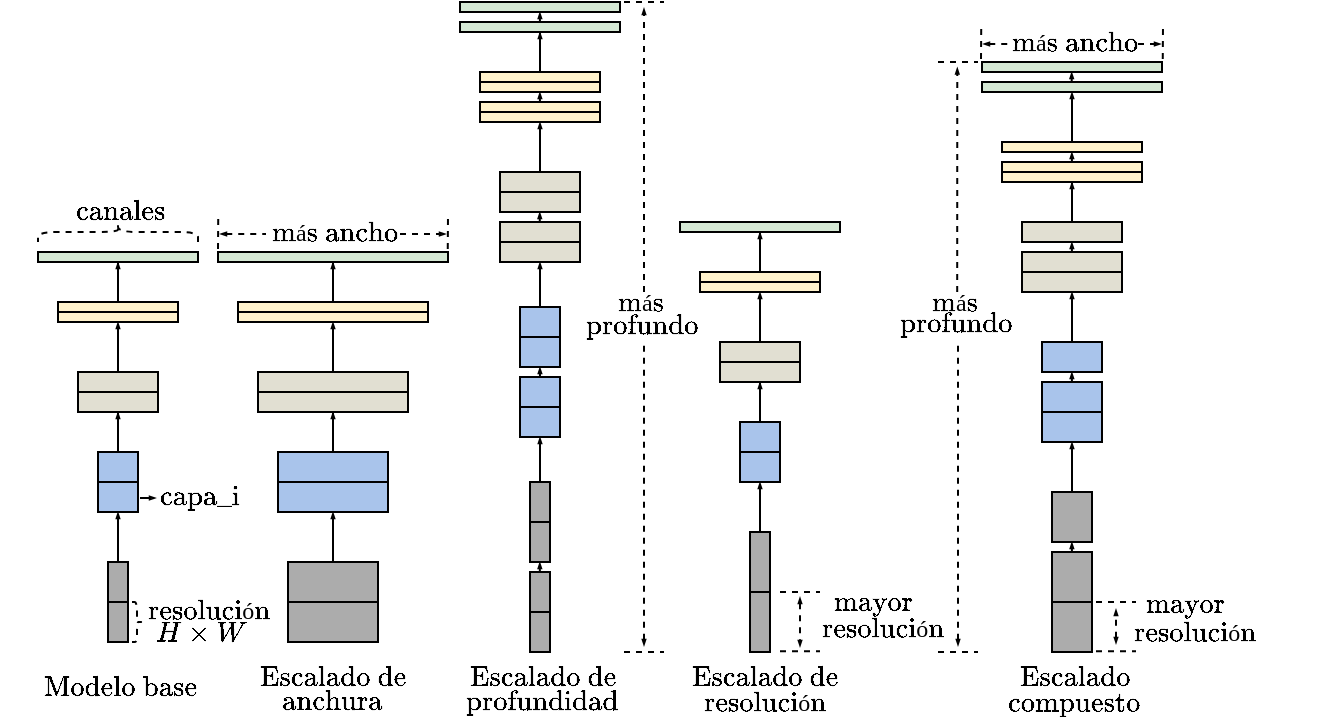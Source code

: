 <mxfile version="26.1.1">
  <diagram name="Page-1" id="o6Hm1AHfrkM1vRj4lwk_">
    <mxGraphModel dx="1202" dy="331" grid="1" gridSize="5" guides="1" tooltips="1" connect="1" arrows="1" fold="1" page="1" pageScale="1" pageWidth="595" pageHeight="842" math="1" shadow="0">
      <root>
        <mxCell id="0" />
        <mxCell id="1" parent="0" />
        <mxCell id="CmU8Y67noPRYYXNj49tf-119" value="&lt;font style=&quot;font-size: 12px;&quot;&gt;$$\text{más ancho}$$&lt;/font&gt;" style="text;html=1;align=center;verticalAlign=middle;resizable=0;points=[];autosize=1;strokeColor=none;fillColor=none;" vertex="1" parent="1">
          <mxGeometry x="83.5" y="110" width="135" height="30" as="geometry" />
        </mxCell>
        <mxCell id="CmU8Y67noPRYYXNj49tf-108" value="&lt;font style=&quot;font-size: 12px;&quot;&gt;$$\text{canales}$$&lt;/font&gt;" style="text;html=1;align=center;verticalAlign=middle;resizable=0;points=[];autosize=1;strokeColor=none;fillColor=none;" vertex="1" parent="1">
          <mxGeometry x="-16" y="100" width="120" height="30" as="geometry" />
        </mxCell>
        <mxCell id="CmU8Y67noPRYYXNj49tf-109" value="&lt;font style=&quot;font-size: 12px;&quot;&gt;$$\text{capa_i}$$&lt;/font&gt;" style="text;html=1;align=center;verticalAlign=middle;resizable=0;points=[];autosize=1;strokeColor=none;fillColor=none;" vertex="1" parent="1">
          <mxGeometry x="25" y="242" width="115" height="30" as="geometry" />
        </mxCell>
        <mxCell id="CmU8Y67noPRYYXNj49tf-1" value="" style="rounded=0;whiteSpace=wrap;html=1;fillColor=#D5E8D4;" vertex="1" parent="1">
          <mxGeometry x="3" y="135" width="80" height="5" as="geometry" />
        </mxCell>
        <mxCell id="CmU8Y67noPRYYXNj49tf-74" style="edgeStyle=orthogonalEdgeStyle;rounded=0;orthogonalLoop=1;jettySize=auto;html=1;entryX=0.5;entryY=1;entryDx=0;entryDy=0;endSize=1;endArrow=blockThin;endFill=1;" edge="1" parent="1" source="CmU8Y67noPRYYXNj49tf-2" target="CmU8Y67noPRYYXNj49tf-1">
          <mxGeometry relative="1" as="geometry" />
        </mxCell>
        <mxCell id="CmU8Y67noPRYYXNj49tf-2" value="" style="rounded=0;whiteSpace=wrap;html=1;fillColor=#FFF2CC;" vertex="1" parent="1">
          <mxGeometry x="13" y="160" width="60" height="5" as="geometry" />
        </mxCell>
        <mxCell id="CmU8Y67noPRYYXNj49tf-3" value="" style="rounded=0;whiteSpace=wrap;html=1;fillColor=#FFF2CC;" vertex="1" parent="1">
          <mxGeometry x="13" y="165" width="60" height="5" as="geometry" />
        </mxCell>
        <mxCell id="CmU8Y67noPRYYXNj49tf-73" style="edgeStyle=orthogonalEdgeStyle;rounded=0;orthogonalLoop=1;jettySize=auto;html=1;entryX=0.5;entryY=1;entryDx=0;entryDy=0;endSize=1;endArrow=blockThin;endFill=1;" edge="1" parent="1" source="CmU8Y67noPRYYXNj49tf-4" target="CmU8Y67noPRYYXNj49tf-3">
          <mxGeometry relative="1" as="geometry" />
        </mxCell>
        <mxCell id="CmU8Y67noPRYYXNj49tf-4" value="" style="rounded=0;whiteSpace=wrap;html=1;fillColor=#E1DFD2;" vertex="1" parent="1">
          <mxGeometry x="23" y="195" width="40" height="10" as="geometry" />
        </mxCell>
        <mxCell id="CmU8Y67noPRYYXNj49tf-5" value="" style="rounded=0;whiteSpace=wrap;html=1;fillColor=#E1DFD2;" vertex="1" parent="1">
          <mxGeometry x="23" y="205" width="40" height="10" as="geometry" />
        </mxCell>
        <mxCell id="CmU8Y67noPRYYXNj49tf-72" style="edgeStyle=orthogonalEdgeStyle;rounded=0;orthogonalLoop=1;jettySize=auto;html=1;entryX=0.5;entryY=1;entryDx=0;entryDy=0;endSize=1;endArrow=blockThin;endFill=1;" edge="1" parent="1" source="CmU8Y67noPRYYXNj49tf-6" target="CmU8Y67noPRYYXNj49tf-5">
          <mxGeometry relative="1" as="geometry" />
        </mxCell>
        <mxCell id="CmU8Y67noPRYYXNj49tf-6" value="" style="rounded=0;whiteSpace=wrap;html=1;fillColor=#A9C4EB;" vertex="1" parent="1">
          <mxGeometry x="33" y="235" width="20" height="15" as="geometry" />
        </mxCell>
        <mxCell id="CmU8Y67noPRYYXNj49tf-7" value="" style="rounded=0;whiteSpace=wrap;html=1;fillColor=#A9C4EB;" vertex="1" parent="1">
          <mxGeometry x="33" y="250" width="20" height="15" as="geometry" />
        </mxCell>
        <mxCell id="CmU8Y67noPRYYXNj49tf-71" style="edgeStyle=orthogonalEdgeStyle;rounded=0;orthogonalLoop=1;jettySize=auto;html=1;entryX=0.5;entryY=1;entryDx=0;entryDy=0;endSize=1;endArrow=blockThin;endFill=1;" edge="1" parent="1" source="CmU8Y67noPRYYXNj49tf-8" target="CmU8Y67noPRYYXNj49tf-7">
          <mxGeometry relative="1" as="geometry" />
        </mxCell>
        <mxCell id="CmU8Y67noPRYYXNj49tf-8" value="" style="rounded=0;whiteSpace=wrap;html=1;fillColor=#ACACAC;" vertex="1" parent="1">
          <mxGeometry x="38" y="290" width="10" height="20" as="geometry" />
        </mxCell>
        <mxCell id="CmU8Y67noPRYYXNj49tf-9" value="" style="rounded=0;whiteSpace=wrap;html=1;fillColor=#ACACAC;" vertex="1" parent="1">
          <mxGeometry x="38" y="310" width="10" height="20" as="geometry" />
        </mxCell>
        <mxCell id="CmU8Y67noPRYYXNj49tf-19" value="" style="rounded=0;whiteSpace=wrap;html=1;fillColor=#D5E8D4;" vertex="1" parent="1">
          <mxGeometry x="93" y="135" width="115" height="5" as="geometry" />
        </mxCell>
        <mxCell id="CmU8Y67noPRYYXNj49tf-78" style="edgeStyle=orthogonalEdgeStyle;rounded=0;orthogonalLoop=1;jettySize=auto;html=1;entryX=0.5;entryY=1;entryDx=0;entryDy=0;endSize=1;endArrow=blockThin;endFill=1;" edge="1" parent="1" source="CmU8Y67noPRYYXNj49tf-20" target="CmU8Y67noPRYYXNj49tf-19">
          <mxGeometry relative="1" as="geometry" />
        </mxCell>
        <mxCell id="CmU8Y67noPRYYXNj49tf-20" value="" style="rounded=0;whiteSpace=wrap;html=1;fillColor=#FFF2CC;" vertex="1" parent="1">
          <mxGeometry x="103" y="160" width="95" height="5" as="geometry" />
        </mxCell>
        <mxCell id="CmU8Y67noPRYYXNj49tf-21" value="" style="rounded=0;whiteSpace=wrap;html=1;fillColor=#FFF2CC;" vertex="1" parent="1">
          <mxGeometry x="103" y="165" width="95" height="5" as="geometry" />
        </mxCell>
        <mxCell id="CmU8Y67noPRYYXNj49tf-77" style="edgeStyle=orthogonalEdgeStyle;rounded=0;orthogonalLoop=1;jettySize=auto;html=1;entryX=0.5;entryY=1;entryDx=0;entryDy=0;endSize=1;endArrow=blockThin;endFill=1;" edge="1" parent="1" source="CmU8Y67noPRYYXNj49tf-22" target="CmU8Y67noPRYYXNj49tf-21">
          <mxGeometry relative="1" as="geometry" />
        </mxCell>
        <mxCell id="CmU8Y67noPRYYXNj49tf-22" value="" style="rounded=0;whiteSpace=wrap;html=1;fillColor=#E1DFD2;" vertex="1" parent="1">
          <mxGeometry x="113" y="195" width="75" height="10" as="geometry" />
        </mxCell>
        <mxCell id="CmU8Y67noPRYYXNj49tf-23" value="" style="rounded=0;whiteSpace=wrap;html=1;fillColor=#E1DFD2;" vertex="1" parent="1">
          <mxGeometry x="113" y="205" width="75" height="10" as="geometry" />
        </mxCell>
        <mxCell id="CmU8Y67noPRYYXNj49tf-76" style="edgeStyle=orthogonalEdgeStyle;rounded=0;orthogonalLoop=1;jettySize=auto;html=1;entryX=0.5;entryY=1;entryDx=0;entryDy=0;endSize=1;endArrow=blockThin;endFill=1;" edge="1" parent="1" source="CmU8Y67noPRYYXNj49tf-24" target="CmU8Y67noPRYYXNj49tf-23">
          <mxGeometry relative="1" as="geometry" />
        </mxCell>
        <mxCell id="CmU8Y67noPRYYXNj49tf-24" value="" style="rounded=0;whiteSpace=wrap;html=1;fillColor=#A9C4EB;" vertex="1" parent="1">
          <mxGeometry x="123" y="235" width="55" height="15" as="geometry" />
        </mxCell>
        <mxCell id="CmU8Y67noPRYYXNj49tf-25" value="" style="rounded=0;whiteSpace=wrap;html=1;fillColor=#A9C4EB;" vertex="1" parent="1">
          <mxGeometry x="123" y="250" width="55" height="15" as="geometry" />
        </mxCell>
        <mxCell id="CmU8Y67noPRYYXNj49tf-75" style="edgeStyle=orthogonalEdgeStyle;rounded=0;orthogonalLoop=1;jettySize=auto;html=1;entryX=0.5;entryY=1;entryDx=0;entryDy=0;endSize=1;endArrow=blockThin;endFill=1;" edge="1" parent="1" source="CmU8Y67noPRYYXNj49tf-26" target="CmU8Y67noPRYYXNj49tf-25">
          <mxGeometry relative="1" as="geometry" />
        </mxCell>
        <mxCell id="CmU8Y67noPRYYXNj49tf-26" value="" style="rounded=0;whiteSpace=wrap;html=1;fillColor=#ACACAC;" vertex="1" parent="1">
          <mxGeometry x="128" y="290" width="45" height="20" as="geometry" />
        </mxCell>
        <mxCell id="CmU8Y67noPRYYXNj49tf-27" value="" style="rounded=0;whiteSpace=wrap;html=1;fillColor=#ACACAC;" vertex="1" parent="1">
          <mxGeometry x="128" y="310" width="45" height="20" as="geometry" />
        </mxCell>
        <mxCell id="CmU8Y67noPRYYXNj49tf-29" value="" style="rounded=0;whiteSpace=wrap;html=1;fillColor=#D5E8D4;" vertex="1" parent="1">
          <mxGeometry x="214" y="10" width="80" height="5" as="geometry" />
        </mxCell>
        <mxCell id="CmU8Y67noPRYYXNj49tf-83" style="edgeStyle=orthogonalEdgeStyle;rounded=0;orthogonalLoop=1;jettySize=auto;html=1;entryX=0.5;entryY=1;entryDx=0;entryDy=0;endSize=1;endArrow=blockThin;endFill=1;" edge="1" parent="1" source="CmU8Y67noPRYYXNj49tf-30" target="CmU8Y67noPRYYXNj49tf-38">
          <mxGeometry relative="1" as="geometry" />
        </mxCell>
        <mxCell id="CmU8Y67noPRYYXNj49tf-30" value="" style="rounded=0;whiteSpace=wrap;html=1;fillColor=#FFF2CC;" vertex="1" parent="1">
          <mxGeometry x="224" y="45" width="60" height="5" as="geometry" />
        </mxCell>
        <mxCell id="CmU8Y67noPRYYXNj49tf-31" value="" style="rounded=0;whiteSpace=wrap;html=1;fillColor=#FFF2CC;" vertex="1" parent="1">
          <mxGeometry x="224" y="50" width="60" height="5" as="geometry" />
        </mxCell>
        <mxCell id="CmU8Y67noPRYYXNj49tf-82" style="edgeStyle=orthogonalEdgeStyle;rounded=0;orthogonalLoop=1;jettySize=auto;html=1;entryX=0.5;entryY=1;entryDx=0;entryDy=0;endSize=1;endArrow=blockThin;endFill=1;" edge="1" parent="1" source="CmU8Y67noPRYYXNj49tf-32" target="CmU8Y67noPRYYXNj49tf-40">
          <mxGeometry relative="1" as="geometry" />
        </mxCell>
        <mxCell id="CmU8Y67noPRYYXNj49tf-32" value="" style="rounded=0;whiteSpace=wrap;html=1;fillColor=#E1DFD2;" vertex="1" parent="1">
          <mxGeometry x="234" y="95" width="40" height="10" as="geometry" />
        </mxCell>
        <mxCell id="CmU8Y67noPRYYXNj49tf-33" value="" style="rounded=0;whiteSpace=wrap;html=1;fillColor=#E1DFD2;" vertex="1" parent="1">
          <mxGeometry x="234" y="105" width="40" height="10" as="geometry" />
        </mxCell>
        <mxCell id="CmU8Y67noPRYYXNj49tf-81" style="edgeStyle=orthogonalEdgeStyle;rounded=0;orthogonalLoop=1;jettySize=auto;html=1;entryX=0.5;entryY=1;entryDx=0;entryDy=0;endSize=1;endArrow=blockThin;endFill=1;" edge="1" parent="1" source="CmU8Y67noPRYYXNj49tf-34" target="CmU8Y67noPRYYXNj49tf-42">
          <mxGeometry relative="1" as="geometry" />
        </mxCell>
        <mxCell id="CmU8Y67noPRYYXNj49tf-34" value="" style="rounded=0;whiteSpace=wrap;html=1;fillColor=#A9C4EB;" vertex="1" parent="1">
          <mxGeometry x="244" y="162.5" width="20" height="15" as="geometry" />
        </mxCell>
        <mxCell id="CmU8Y67noPRYYXNj49tf-35" value="" style="rounded=0;whiteSpace=wrap;html=1;fillColor=#A9C4EB;" vertex="1" parent="1">
          <mxGeometry x="244" y="177.5" width="20" height="15" as="geometry" />
        </mxCell>
        <mxCell id="CmU8Y67noPRYYXNj49tf-80" style="edgeStyle=orthogonalEdgeStyle;rounded=0;orthogonalLoop=1;jettySize=auto;html=1;entryX=0.5;entryY=1;entryDx=0;entryDy=0;endSize=1;endArrow=blockThin;endFill=1;" edge="1" parent="1" source="CmU8Y67noPRYYXNj49tf-36" target="CmU8Y67noPRYYXNj49tf-44">
          <mxGeometry relative="1" as="geometry" />
        </mxCell>
        <mxCell id="CmU8Y67noPRYYXNj49tf-36" value="" style="rounded=0;whiteSpace=wrap;html=1;fillColor=#ACACAC;" vertex="1" parent="1">
          <mxGeometry x="249" y="250" width="10" height="20" as="geometry" />
        </mxCell>
        <mxCell id="CmU8Y67noPRYYXNj49tf-37" value="" style="rounded=0;whiteSpace=wrap;html=1;fillColor=#ACACAC;" vertex="1" parent="1">
          <mxGeometry x="249" y="270" width="10" height="20" as="geometry" />
        </mxCell>
        <mxCell id="CmU8Y67noPRYYXNj49tf-38" value="" style="rounded=0;whiteSpace=wrap;html=1;fillColor=#D5E8D4;" vertex="1" parent="1">
          <mxGeometry x="214" y="20" width="80" height="5" as="geometry" />
        </mxCell>
        <mxCell id="CmU8Y67noPRYYXNj49tf-39" value="" style="rounded=0;whiteSpace=wrap;html=1;fillColor=#FFF2CC;" vertex="1" parent="1">
          <mxGeometry x="224" y="60" width="60" height="5" as="geometry" />
        </mxCell>
        <mxCell id="CmU8Y67noPRYYXNj49tf-40" value="" style="rounded=0;whiteSpace=wrap;html=1;fillColor=#FFF2CC;" vertex="1" parent="1">
          <mxGeometry x="224" y="65" width="60" height="5" as="geometry" />
        </mxCell>
        <mxCell id="CmU8Y67noPRYYXNj49tf-41" value="" style="rounded=0;whiteSpace=wrap;html=1;fillColor=#E1DFD2;" vertex="1" parent="1">
          <mxGeometry x="234" y="120" width="40" height="10" as="geometry" />
        </mxCell>
        <mxCell id="CmU8Y67noPRYYXNj49tf-42" value="" style="rounded=0;whiteSpace=wrap;html=1;fillColor=#E1DFD2;" vertex="1" parent="1">
          <mxGeometry x="234" y="130" width="40" height="10" as="geometry" />
        </mxCell>
        <mxCell id="CmU8Y67noPRYYXNj49tf-43" value="" style="rounded=0;whiteSpace=wrap;html=1;fillColor=#A9C4EB;" vertex="1" parent="1">
          <mxGeometry x="244" y="197.5" width="20" height="15" as="geometry" />
        </mxCell>
        <mxCell id="CmU8Y67noPRYYXNj49tf-44" value="" style="rounded=0;whiteSpace=wrap;html=1;fillColor=#A9C4EB;" vertex="1" parent="1">
          <mxGeometry x="244" y="212.5" width="20" height="15" as="geometry" />
        </mxCell>
        <mxCell id="CmU8Y67noPRYYXNj49tf-45" value="" style="rounded=0;whiteSpace=wrap;html=1;fillColor=#ACACAC;" vertex="1" parent="1">
          <mxGeometry x="249" y="295" width="10" height="20" as="geometry" />
        </mxCell>
        <mxCell id="CmU8Y67noPRYYXNj49tf-46" value="" style="rounded=0;whiteSpace=wrap;html=1;fillColor=#ACACAC;" vertex="1" parent="1">
          <mxGeometry x="249" y="315" width="10" height="20" as="geometry" />
        </mxCell>
        <mxCell id="CmU8Y67noPRYYXNj49tf-47" value="" style="rounded=0;whiteSpace=wrap;html=1;fillColor=#D5E8D4;" vertex="1" parent="1">
          <mxGeometry x="324" y="120" width="80" height="5" as="geometry" />
        </mxCell>
        <mxCell id="CmU8Y67noPRYYXNj49tf-87" style="edgeStyle=orthogonalEdgeStyle;rounded=0;orthogonalLoop=1;jettySize=auto;html=1;entryX=0.5;entryY=1;entryDx=0;entryDy=0;endSize=1;endArrow=blockThin;endFill=1;" edge="1" parent="1" source="CmU8Y67noPRYYXNj49tf-48" target="CmU8Y67noPRYYXNj49tf-47">
          <mxGeometry relative="1" as="geometry" />
        </mxCell>
        <mxCell id="CmU8Y67noPRYYXNj49tf-48" value="" style="rounded=0;whiteSpace=wrap;html=1;fillColor=#FFF2CC;" vertex="1" parent="1">
          <mxGeometry x="334" y="145" width="60" height="5" as="geometry" />
        </mxCell>
        <mxCell id="CmU8Y67noPRYYXNj49tf-49" value="" style="rounded=0;whiteSpace=wrap;html=1;fillColor=#FFF2CC;" vertex="1" parent="1">
          <mxGeometry x="334" y="150" width="60" height="5" as="geometry" />
        </mxCell>
        <mxCell id="CmU8Y67noPRYYXNj49tf-86" style="edgeStyle=orthogonalEdgeStyle;rounded=0;orthogonalLoop=1;jettySize=auto;html=1;entryX=0.5;entryY=1;entryDx=0;entryDy=0;endSize=1;endArrow=blockThin;endFill=1;" edge="1" parent="1" source="CmU8Y67noPRYYXNj49tf-50" target="CmU8Y67noPRYYXNj49tf-49">
          <mxGeometry relative="1" as="geometry" />
        </mxCell>
        <mxCell id="CmU8Y67noPRYYXNj49tf-50" value="" style="rounded=0;whiteSpace=wrap;html=1;fillColor=#E1DFD2;" vertex="1" parent="1">
          <mxGeometry x="344" y="180" width="40" height="10" as="geometry" />
        </mxCell>
        <mxCell id="CmU8Y67noPRYYXNj49tf-51" value="" style="rounded=0;whiteSpace=wrap;html=1;fillColor=#E1DFD2;" vertex="1" parent="1">
          <mxGeometry x="344" y="190" width="40" height="10" as="geometry" />
        </mxCell>
        <mxCell id="CmU8Y67noPRYYXNj49tf-85" style="edgeStyle=orthogonalEdgeStyle;rounded=0;orthogonalLoop=1;jettySize=auto;html=1;entryX=0.5;entryY=1;entryDx=0;entryDy=0;endSize=1;endArrow=blockThin;endFill=1;" edge="1" parent="1" source="CmU8Y67noPRYYXNj49tf-52" target="CmU8Y67noPRYYXNj49tf-51">
          <mxGeometry relative="1" as="geometry" />
        </mxCell>
        <mxCell id="CmU8Y67noPRYYXNj49tf-52" value="" style="rounded=0;whiteSpace=wrap;html=1;fillColor=#A9C4EB;" vertex="1" parent="1">
          <mxGeometry x="354" y="220" width="20" height="15" as="geometry" />
        </mxCell>
        <mxCell id="CmU8Y67noPRYYXNj49tf-53" value="" style="rounded=0;whiteSpace=wrap;html=1;fillColor=#A9C4EB;" vertex="1" parent="1">
          <mxGeometry x="354" y="235" width="20" height="15" as="geometry" />
        </mxCell>
        <mxCell id="CmU8Y67noPRYYXNj49tf-84" style="edgeStyle=orthogonalEdgeStyle;rounded=0;orthogonalLoop=1;jettySize=auto;html=1;entryX=0.5;entryY=1;entryDx=0;entryDy=0;endSize=1;endArrow=blockThin;endFill=1;" edge="1" parent="1" source="CmU8Y67noPRYYXNj49tf-54" target="CmU8Y67noPRYYXNj49tf-53">
          <mxGeometry relative="1" as="geometry" />
        </mxCell>
        <mxCell id="CmU8Y67noPRYYXNj49tf-54" value="" style="rounded=0;whiteSpace=wrap;html=1;fillColor=#ACACAC;" vertex="1" parent="1">
          <mxGeometry x="359" y="275" width="10" height="30" as="geometry" />
        </mxCell>
        <mxCell id="CmU8Y67noPRYYXNj49tf-55" value="" style="rounded=0;whiteSpace=wrap;html=1;fillColor=#ACACAC;" vertex="1" parent="1">
          <mxGeometry x="359" y="305" width="10" height="30" as="geometry" />
        </mxCell>
        <mxCell id="CmU8Y67noPRYYXNj49tf-56" value="" style="rounded=0;whiteSpace=wrap;html=1;fillColor=#D5E8D4;" vertex="1" parent="1">
          <mxGeometry x="475" y="50" width="90" height="5" as="geometry" />
        </mxCell>
        <mxCell id="CmU8Y67noPRYYXNj49tf-57" value="" style="rounded=0;whiteSpace=wrap;html=1;fillColor=#FFF2CC;" vertex="1" parent="1">
          <mxGeometry x="485" y="90" width="70" height="5" as="geometry" />
        </mxCell>
        <mxCell id="CmU8Y67noPRYYXNj49tf-58" value="" style="rounded=0;whiteSpace=wrap;html=1;fillColor=#FFF2CC;" vertex="1" parent="1">
          <mxGeometry x="485" y="95" width="70" height="5" as="geometry" />
        </mxCell>
        <mxCell id="CmU8Y67noPRYYXNj49tf-59" value="" style="rounded=0;whiteSpace=wrap;html=1;fillColor=#E1DFD2;" vertex="1" parent="1">
          <mxGeometry x="495" y="135" width="50" height="10" as="geometry" />
        </mxCell>
        <mxCell id="CmU8Y67noPRYYXNj49tf-60" value="" style="rounded=0;whiteSpace=wrap;html=1;fillColor=#E1DFD2;" vertex="1" parent="1">
          <mxGeometry x="495" y="145" width="50" height="10" as="geometry" />
        </mxCell>
        <mxCell id="CmU8Y67noPRYYXNj49tf-90" style="edgeStyle=orthogonalEdgeStyle;rounded=0;orthogonalLoop=1;jettySize=auto;html=1;entryX=0.5;entryY=1;entryDx=0;entryDy=0;endSize=1;endArrow=blockThin;endFill=1;" edge="1" parent="1" source="CmU8Y67noPRYYXNj49tf-61" target="CmU8Y67noPRYYXNj49tf-60">
          <mxGeometry relative="1" as="geometry" />
        </mxCell>
        <mxCell id="CmU8Y67noPRYYXNj49tf-61" value="" style="rounded=0;whiteSpace=wrap;html=1;fillColor=#A9C4EB;" vertex="1" parent="1">
          <mxGeometry x="505" y="180" width="30" height="15" as="geometry" />
        </mxCell>
        <mxCell id="CmU8Y67noPRYYXNj49tf-62" value="" style="rounded=0;whiteSpace=wrap;html=1;fillColor=#A9C4EB;" vertex="1" parent="1">
          <mxGeometry x="505" y="215" width="30" height="15" as="geometry" />
        </mxCell>
        <mxCell id="CmU8Y67noPRYYXNj49tf-63" value="" style="rounded=0;whiteSpace=wrap;html=1;fillColor=#ACACAC;" vertex="1" parent="1">
          <mxGeometry x="510" y="285" width="20" height="25" as="geometry" />
        </mxCell>
        <mxCell id="CmU8Y67noPRYYXNj49tf-64" value="" style="rounded=0;whiteSpace=wrap;html=1;fillColor=#ACACAC;" vertex="1" parent="1">
          <mxGeometry x="510" y="310" width="20" height="25" as="geometry" />
        </mxCell>
        <mxCell id="CmU8Y67noPRYYXNj49tf-91" style="edgeStyle=orthogonalEdgeStyle;rounded=0;orthogonalLoop=1;jettySize=auto;html=1;entryX=0.5;entryY=1;entryDx=0;entryDy=0;endSize=1;endArrow=blockThin;endFill=1;" edge="1" parent="1" source="CmU8Y67noPRYYXNj49tf-65" target="CmU8Y67noPRYYXNj49tf-62">
          <mxGeometry relative="1" as="geometry" />
        </mxCell>
        <mxCell id="CmU8Y67noPRYYXNj49tf-65" value="" style="rounded=0;whiteSpace=wrap;html=1;fillColor=#ACACAC;" vertex="1" parent="1">
          <mxGeometry x="510" y="255" width="20" height="25" as="geometry" />
        </mxCell>
        <mxCell id="CmU8Y67noPRYYXNj49tf-66" value="" style="rounded=0;whiteSpace=wrap;html=1;fillColor=#A9C4EB;" vertex="1" parent="1">
          <mxGeometry x="505" y="200" width="30" height="15" as="geometry" />
        </mxCell>
        <mxCell id="CmU8Y67noPRYYXNj49tf-89" style="edgeStyle=orthogonalEdgeStyle;rounded=0;orthogonalLoop=1;jettySize=auto;html=1;entryX=0.5;entryY=1;entryDx=0;entryDy=0;endSize=1;endArrow=blockThin;endFill=1;" edge="1" parent="1" source="CmU8Y67noPRYYXNj49tf-67" target="CmU8Y67noPRYYXNj49tf-58">
          <mxGeometry relative="1" as="geometry" />
        </mxCell>
        <mxCell id="CmU8Y67noPRYYXNj49tf-67" value="" style="rounded=0;whiteSpace=wrap;html=1;fillColor=#E1DFD2;" vertex="1" parent="1">
          <mxGeometry x="495" y="120" width="50" height="10" as="geometry" />
        </mxCell>
        <mxCell id="CmU8Y67noPRYYXNj49tf-88" style="edgeStyle=orthogonalEdgeStyle;rounded=0;orthogonalLoop=1;jettySize=auto;html=1;entryX=0.5;entryY=1;entryDx=0;entryDy=0;endSize=1;endArrow=blockThin;endFill=1;" edge="1" parent="1" source="CmU8Y67noPRYYXNj49tf-68" target="CmU8Y67noPRYYXNj49tf-56">
          <mxGeometry relative="1" as="geometry" />
        </mxCell>
        <mxCell id="CmU8Y67noPRYYXNj49tf-68" value="" style="rounded=0;whiteSpace=wrap;html=1;fillColor=#FFF2CC;" vertex="1" parent="1">
          <mxGeometry x="485" y="80" width="70" height="5" as="geometry" />
        </mxCell>
        <mxCell id="CmU8Y67noPRYYXNj49tf-70" value="" style="rounded=0;whiteSpace=wrap;html=1;fillColor=#D5E8D4;" vertex="1" parent="1">
          <mxGeometry x="475" y="40" width="90" height="5" as="geometry" />
        </mxCell>
        <mxCell id="CmU8Y67noPRYYXNj49tf-92" value="" style="endArrow=blockThin;html=1;rounded=0;endSize=1;endFill=1;" edge="1" parent="1">
          <mxGeometry width="50" height="50" relative="1" as="geometry">
            <mxPoint x="253.92" y="295" as="sourcePoint" />
            <mxPoint x="253.92" y="290" as="targetPoint" />
          </mxGeometry>
        </mxCell>
        <mxCell id="CmU8Y67noPRYYXNj49tf-94" value="" style="endArrow=blockThin;html=1;rounded=0;endSize=1;endFill=1;" edge="1" parent="1">
          <mxGeometry width="50" height="50" relative="1" as="geometry">
            <mxPoint x="253.98" y="197.5" as="sourcePoint" />
            <mxPoint x="253.98" y="192.5" as="targetPoint" />
          </mxGeometry>
        </mxCell>
        <mxCell id="CmU8Y67noPRYYXNj49tf-95" value="" style="endArrow=blockThin;html=1;rounded=0;endSize=1;endFill=1;" edge="1" parent="1">
          <mxGeometry width="50" height="50" relative="1" as="geometry">
            <mxPoint x="253.89" y="120" as="sourcePoint" />
            <mxPoint x="253.89" y="115" as="targetPoint" />
          </mxGeometry>
        </mxCell>
        <mxCell id="CmU8Y67noPRYYXNj49tf-96" value="" style="endArrow=blockThin;html=1;rounded=0;endSize=1;endFill=1;" edge="1" parent="1">
          <mxGeometry width="50" height="50" relative="1" as="geometry">
            <mxPoint x="253.96" y="60" as="sourcePoint" />
            <mxPoint x="253.96" y="55" as="targetPoint" />
          </mxGeometry>
        </mxCell>
        <mxCell id="CmU8Y67noPRYYXNj49tf-98" value="" style="endArrow=blockThin;html=1;rounded=0;endSize=1;endFill=1;" edge="1" parent="1">
          <mxGeometry width="50" height="50" relative="1" as="geometry">
            <mxPoint x="253.96" y="20" as="sourcePoint" />
            <mxPoint x="253.96" y="15" as="targetPoint" />
          </mxGeometry>
        </mxCell>
        <mxCell id="CmU8Y67noPRYYXNj49tf-101" value="" style="endArrow=blockThin;html=1;rounded=0;endSize=1;endFill=1;" edge="1" parent="1">
          <mxGeometry width="50" height="50" relative="1" as="geometry">
            <mxPoint x="519.85" y="50" as="sourcePoint" />
            <mxPoint x="519.85" y="45" as="targetPoint" />
          </mxGeometry>
        </mxCell>
        <mxCell id="CmU8Y67noPRYYXNj49tf-102" value="" style="endArrow=blockThin;html=1;rounded=0;endSize=1;endFill=1;" edge="1" parent="1">
          <mxGeometry width="50" height="50" relative="1" as="geometry">
            <mxPoint x="519.95" y="90" as="sourcePoint" />
            <mxPoint x="519.95" y="85" as="targetPoint" />
          </mxGeometry>
        </mxCell>
        <mxCell id="CmU8Y67noPRYYXNj49tf-103" value="" style="endArrow=blockThin;html=1;rounded=0;endSize=1;endFill=1;" edge="1" parent="1">
          <mxGeometry width="50" height="50" relative="1" as="geometry">
            <mxPoint x="519.95" y="135" as="sourcePoint" />
            <mxPoint x="519.95" y="130" as="targetPoint" />
          </mxGeometry>
        </mxCell>
        <mxCell id="CmU8Y67noPRYYXNj49tf-104" value="" style="endArrow=blockThin;html=1;rounded=0;endSize=1;endFill=1;" edge="1" parent="1">
          <mxGeometry width="50" height="50" relative="1" as="geometry">
            <mxPoint x="519.95" y="200" as="sourcePoint" />
            <mxPoint x="519.95" y="195" as="targetPoint" />
          </mxGeometry>
        </mxCell>
        <mxCell id="CmU8Y67noPRYYXNj49tf-105" value="" style="endArrow=blockThin;html=1;rounded=0;endSize=1;endFill=1;" edge="1" parent="1">
          <mxGeometry width="50" height="50" relative="1" as="geometry">
            <mxPoint x="519.95" y="285" as="sourcePoint" />
            <mxPoint x="519.95" y="280" as="targetPoint" />
          </mxGeometry>
        </mxCell>
        <mxCell id="CmU8Y67noPRYYXNj49tf-106" value="" style="shape=curlyBracket;whiteSpace=wrap;html=1;rounded=1;labelPosition=left;verticalLabelPosition=middle;align=right;verticalAlign=middle;rotation=90;dashed=1;" vertex="1" parent="1">
          <mxGeometry x="38" y="85" width="10" height="80" as="geometry" />
        </mxCell>
        <mxCell id="CmU8Y67noPRYYXNj49tf-110" value="" style="endArrow=blockThin;html=1;rounded=0;endSize=1;endFill=1;" edge="1" parent="1">
          <mxGeometry width="50" height="50" relative="1" as="geometry">
            <mxPoint x="54" y="258" as="sourcePoint" />
            <mxPoint x="62" y="258" as="targetPoint" />
          </mxGeometry>
        </mxCell>
        <mxCell id="CmU8Y67noPRYYXNj49tf-111" value="" style="shape=curlyBracket;whiteSpace=wrap;html=1;rounded=1;flipH=1;labelPosition=right;verticalLabelPosition=middle;align=left;verticalAlign=middle;dashed=1;" vertex="1" parent="1">
          <mxGeometry x="50" y="310" width="5" height="20" as="geometry" />
        </mxCell>
        <mxCell id="CmU8Y67noPRYYXNj49tf-112" value="&lt;font style=&quot;font-size: 12px;&quot;&gt;$$\text{resolución}$$&lt;/font&gt;" style="text;html=1;align=center;verticalAlign=middle;resizable=0;points=[];autosize=1;strokeColor=none;fillColor=none;" vertex="1" parent="1">
          <mxGeometry x="20.5" y="299" width="135" height="30" as="geometry" />
        </mxCell>
        <mxCell id="CmU8Y67noPRYYXNj49tf-113" value="&lt;div&gt;&lt;font style=&quot;font-size: 12px;&quot;&gt;$$H \times W$$&lt;/font&gt;&lt;/div&gt;" style="text;html=1;align=center;verticalAlign=middle;resizable=0;points=[];autosize=1;strokeColor=none;fillColor=none;" vertex="1" parent="1">
          <mxGeometry x="31" y="310" width="105" height="30" as="geometry" />
        </mxCell>
        <mxCell id="CmU8Y67noPRYYXNj49tf-117" value="" style="endArrow=none;dashed=1;html=1;rounded=0;exitX=0.001;exitY=-0.312;exitDx=0;exitDy=0;exitPerimeter=0;" edge="1" parent="1">
          <mxGeometry width="50" height="50" relative="1" as="geometry">
            <mxPoint x="207.88" y="133.5" as="sourcePoint" />
            <mxPoint x="208" y="117" as="targetPoint" />
          </mxGeometry>
        </mxCell>
        <mxCell id="CmU8Y67noPRYYXNj49tf-118" value="" style="endArrow=none;dashed=1;html=1;rounded=0;exitX=0.001;exitY=-0.312;exitDx=0;exitDy=0;exitPerimeter=0;" edge="1" parent="1">
          <mxGeometry width="50" height="50" relative="1" as="geometry">
            <mxPoint x="93" y="133.5" as="sourcePoint" />
            <mxPoint x="93.12" y="117" as="targetPoint" />
          </mxGeometry>
        </mxCell>
        <mxCell id="CmU8Y67noPRYYXNj49tf-120" value="" style="endArrow=blockThin;dashed=1;html=1;rounded=0;endFill=1;endSize=1;" edge="1" parent="1">
          <mxGeometry width="50" height="50" relative="1" as="geometry">
            <mxPoint x="184" y="126" as="sourcePoint" />
            <mxPoint x="207" y="126" as="targetPoint" />
          </mxGeometry>
        </mxCell>
        <mxCell id="CmU8Y67noPRYYXNj49tf-122" value="" style="endArrow=none;dashed=1;html=1;rounded=0;startArrow=blockThin;startFill=1;endSize=1;startSize=1;" edge="1" parent="1">
          <mxGeometry width="50" height="50" relative="1" as="geometry">
            <mxPoint x="94" y="126" as="sourcePoint" />
            <mxPoint x="117" y="126" as="targetPoint" />
          </mxGeometry>
        </mxCell>
        <mxCell id="CmU8Y67noPRYYXNj49tf-124" value="" style="endArrow=none;dashed=1;html=1;rounded=0;" edge="1" parent="1">
          <mxGeometry width="50" height="50" relative="1" as="geometry">
            <mxPoint x="296" y="335" as="sourcePoint" />
            <mxPoint x="316" y="335" as="targetPoint" />
          </mxGeometry>
        </mxCell>
        <mxCell id="CmU8Y67noPRYYXNj49tf-125" value="" style="endArrow=none;dashed=1;html=1;rounded=0;startArrow=blockThin;startFill=1;endSize=1;startSize=1;" edge="1" parent="1">
          <mxGeometry width="50" height="50" relative="1" as="geometry">
            <mxPoint x="306" y="332" as="sourcePoint" />
            <mxPoint x="306" y="180" as="targetPoint" />
          </mxGeometry>
        </mxCell>
        <mxCell id="CmU8Y67noPRYYXNj49tf-126" value="" style="endArrow=none;dashed=1;html=1;rounded=0;" edge="1" parent="1">
          <mxGeometry width="50" height="50" relative="1" as="geometry">
            <mxPoint x="296" y="10" as="sourcePoint" />
            <mxPoint x="316" y="10" as="targetPoint" />
          </mxGeometry>
        </mxCell>
        <mxCell id="CmU8Y67noPRYYXNj49tf-127" value="&lt;font style=&quot;font-size: 12px;&quot;&gt;$$\text{más}$$&lt;/font&gt;" style="text;html=1;align=center;verticalAlign=middle;resizable=0;points=[];autosize=1;strokeColor=none;fillColor=none;" vertex="1" parent="1">
          <mxGeometry x="254" y="145" width="100" height="30" as="geometry" />
        </mxCell>
        <mxCell id="CmU8Y67noPRYYXNj49tf-128" value="&lt;font style=&quot;font-size: 12px;&quot;&gt;$$\text{profundo}$$&lt;/font&gt;" style="text;html=1;align=center;verticalAlign=middle;resizable=0;points=[];autosize=1;strokeColor=none;fillColor=none;" vertex="1" parent="1">
          <mxGeometry x="242" y="157" width="125" height="30" as="geometry" />
        </mxCell>
        <mxCell id="CmU8Y67noPRYYXNj49tf-129" value="" style="endArrow=blockThin;dashed=1;html=1;rounded=0;endFill=1;endSize=1;" edge="1" parent="1">
          <mxGeometry width="50" height="50" relative="1" as="geometry">
            <mxPoint x="306" y="155" as="sourcePoint" />
            <mxPoint x="306" y="13" as="targetPoint" />
          </mxGeometry>
        </mxCell>
        <mxCell id="CmU8Y67noPRYYXNj49tf-130" value="" style="endArrow=none;dashed=1;html=1;rounded=0;" edge="1" parent="1">
          <mxGeometry width="50" height="50" relative="1" as="geometry">
            <mxPoint x="374" y="305" as="sourcePoint" />
            <mxPoint x="394" y="305" as="targetPoint" />
          </mxGeometry>
        </mxCell>
        <mxCell id="CmU8Y67noPRYYXNj49tf-131" value="" style="endArrow=none;dashed=1;html=1;rounded=0;" edge="1" parent="1">
          <mxGeometry width="50" height="50" relative="1" as="geometry">
            <mxPoint x="374" y="334.67" as="sourcePoint" />
            <mxPoint x="394" y="334.67" as="targetPoint" />
          </mxGeometry>
        </mxCell>
        <mxCell id="CmU8Y67noPRYYXNj49tf-133" value="" style="endArrow=blockThin;dashed=1;html=1;rounded=0;startArrow=blockThin;startFill=1;endFill=1;endSize=1;startSize=1;" edge="1" parent="1">
          <mxGeometry width="50" height="50" relative="1" as="geometry">
            <mxPoint x="384" y="307.5" as="sourcePoint" />
            <mxPoint x="384" y="332.5" as="targetPoint" />
          </mxGeometry>
        </mxCell>
        <mxCell id="CmU8Y67noPRYYXNj49tf-134" value="&lt;font style=&quot;font-size: 12px;&quot;&gt;$$\text{mayor}$$&lt;/font&gt;" style="text;html=1;align=center;verticalAlign=middle;resizable=0;points=[];autosize=1;strokeColor=none;fillColor=none;" vertex="1" parent="1">
          <mxGeometry x="365" y="295" width="110" height="30" as="geometry" />
        </mxCell>
        <mxCell id="CmU8Y67noPRYYXNj49tf-135" value="&lt;font style=&quot;font-size: 12px;&quot;&gt;$$\text{resolución}$$&lt;/font&gt;" style="text;html=1;align=center;verticalAlign=middle;resizable=0;points=[];autosize=1;strokeColor=none;fillColor=none;" vertex="1" parent="1">
          <mxGeometry x="357" y="307.5" width="135" height="30" as="geometry" />
        </mxCell>
        <mxCell id="CmU8Y67noPRYYXNj49tf-141" value="&lt;font style=&quot;font-size: 12px;&quot;&gt;$$\text{más ancho}$$&lt;/font&gt;" style="text;html=1;align=center;verticalAlign=middle;resizable=0;points=[];autosize=1;strokeColor=none;fillColor=none;" vertex="1" parent="1">
          <mxGeometry x="453" y="15" width="135" height="30" as="geometry" />
        </mxCell>
        <mxCell id="CmU8Y67noPRYYXNj49tf-142" value="" style="endArrow=none;dashed=1;html=1;rounded=0;exitX=0.001;exitY=-0.312;exitDx=0;exitDy=0;exitPerimeter=0;" edge="1" parent="1">
          <mxGeometry width="50" height="50" relative="1" as="geometry">
            <mxPoint x="565.38" y="38.5" as="sourcePoint" />
            <mxPoint x="565.5" y="22" as="targetPoint" />
          </mxGeometry>
        </mxCell>
        <mxCell id="CmU8Y67noPRYYXNj49tf-143" value="" style="endArrow=none;dashed=1;html=1;rounded=0;exitX=0.001;exitY=-0.312;exitDx=0;exitDy=0;exitPerimeter=0;" edge="1" parent="1">
          <mxGeometry width="50" height="50" relative="1" as="geometry">
            <mxPoint x="474.5" y="38.5" as="sourcePoint" />
            <mxPoint x="474.62" y="22" as="targetPoint" />
          </mxGeometry>
        </mxCell>
        <mxCell id="CmU8Y67noPRYYXNj49tf-144" value="" style="endArrow=blockThin;dashed=1;html=1;rounded=0;endFill=1;endSize=1;" edge="1" parent="1">
          <mxGeometry width="50" height="50" relative="1" as="geometry">
            <mxPoint x="553" y="31" as="sourcePoint" />
            <mxPoint x="564.5" y="31" as="targetPoint" />
          </mxGeometry>
        </mxCell>
        <mxCell id="CmU8Y67noPRYYXNj49tf-145" value="" style="endArrow=none;dashed=1;html=1;rounded=0;startArrow=blockThin;startFill=1;endSize=1;startSize=1;" edge="1" parent="1">
          <mxGeometry width="50" height="50" relative="1" as="geometry">
            <mxPoint x="475.5" y="31" as="sourcePoint" />
            <mxPoint x="490" y="31" as="targetPoint" />
          </mxGeometry>
        </mxCell>
        <mxCell id="CmU8Y67noPRYYXNj49tf-146" value="" style="endArrow=none;dashed=1;html=1;rounded=0;" edge="1" parent="1">
          <mxGeometry width="50" height="50" relative="1" as="geometry">
            <mxPoint x="453" y="335" as="sourcePoint" />
            <mxPoint x="473" y="335" as="targetPoint" />
          </mxGeometry>
        </mxCell>
        <mxCell id="CmU8Y67noPRYYXNj49tf-147" value="" style="endArrow=none;dashed=1;html=1;rounded=0;startArrow=blockThin;startFill=1;endSize=1;startSize=1;" edge="1" parent="1">
          <mxGeometry width="50" height="50" relative="1" as="geometry">
            <mxPoint x="463" y="332" as="sourcePoint" />
            <mxPoint x="463" y="180" as="targetPoint" />
          </mxGeometry>
        </mxCell>
        <mxCell id="CmU8Y67noPRYYXNj49tf-148" value="" style="endArrow=none;dashed=1;html=1;rounded=0;" edge="1" parent="1">
          <mxGeometry width="50" height="50" relative="1" as="geometry">
            <mxPoint x="453" y="40" as="sourcePoint" />
            <mxPoint x="473" y="40" as="targetPoint" />
          </mxGeometry>
        </mxCell>
        <mxCell id="CmU8Y67noPRYYXNj49tf-149" value="&lt;font style=&quot;font-size: 12px;&quot;&gt;$$\text{profundo}$$&lt;/font&gt;" style="text;html=1;align=center;verticalAlign=middle;resizable=0;points=[];autosize=1;strokeColor=none;fillColor=none;" vertex="1" parent="1">
          <mxGeometry x="399" y="156" width="125" height="30" as="geometry" />
        </mxCell>
        <mxCell id="CmU8Y67noPRYYXNj49tf-150" value="" style="endArrow=blockThin;dashed=1;html=1;rounded=0;endFill=1;endSize=1;entryX=0.027;entryY=0.924;entryDx=0;entryDy=0;entryPerimeter=0;exitX=0.456;exitY=0.333;exitDx=0;exitDy=0;exitPerimeter=0;" edge="1" parent="1">
          <mxGeometry width="50" height="50" relative="1" as="geometry">
            <mxPoint x="462.6" y="154.99" as="sourcePoint" />
            <mxPoint x="462.645" y="42.72" as="targetPoint" />
          </mxGeometry>
        </mxCell>
        <mxCell id="CmU8Y67noPRYYXNj49tf-151" value="&lt;font style=&quot;font-size: 12px;&quot;&gt;$$\text{más}$$&lt;/font&gt;" style="text;html=1;align=center;verticalAlign=middle;resizable=0;points=[];autosize=1;strokeColor=none;fillColor=none;" vertex="1" parent="1">
          <mxGeometry x="411" y="145" width="100" height="30" as="geometry" />
        </mxCell>
        <mxCell id="CmU8Y67noPRYYXNj49tf-152" value="" style="endArrow=none;dashed=1;html=1;rounded=0;" edge="1" parent="1">
          <mxGeometry width="50" height="50" relative="1" as="geometry">
            <mxPoint x="532" y="310" as="sourcePoint" />
            <mxPoint x="552" y="310" as="targetPoint" />
          </mxGeometry>
        </mxCell>
        <mxCell id="CmU8Y67noPRYYXNj49tf-153" value="" style="endArrow=none;dashed=1;html=1;rounded=0;" edge="1" parent="1">
          <mxGeometry width="50" height="50" relative="1" as="geometry">
            <mxPoint x="532" y="334.67" as="sourcePoint" />
            <mxPoint x="552" y="334.67" as="targetPoint" />
          </mxGeometry>
        </mxCell>
        <mxCell id="CmU8Y67noPRYYXNj49tf-154" value="" style="endArrow=blockThin;dashed=1;html=1;rounded=0;startArrow=blockThin;startFill=1;endFill=1;endSize=1;startSize=1;" edge="1" parent="1">
          <mxGeometry width="50" height="50" relative="1" as="geometry">
            <mxPoint x="542" y="331" as="sourcePoint" />
            <mxPoint x="542" y="313.5" as="targetPoint" />
          </mxGeometry>
        </mxCell>
        <mxCell id="CmU8Y67noPRYYXNj49tf-155" value="&lt;font style=&quot;font-size: 12px;&quot;&gt;$$\text{mayor}$$&lt;/font&gt;" style="text;html=1;align=center;verticalAlign=middle;resizable=0;points=[];autosize=1;strokeColor=none;fillColor=none;" vertex="1" parent="1">
          <mxGeometry x="521" y="296" width="110" height="30" as="geometry" />
        </mxCell>
        <mxCell id="CmU8Y67noPRYYXNj49tf-156" value="&lt;font style=&quot;font-size: 12px;&quot;&gt;$$\text{resolución}$$&lt;/font&gt;" style="text;html=1;align=center;verticalAlign=middle;resizable=0;points=[];autosize=1;strokeColor=none;fillColor=none;" vertex="1" parent="1">
          <mxGeometry x="513" y="310" width="135" height="30" as="geometry" />
        </mxCell>
        <mxCell id="CmU8Y67noPRYYXNj49tf-157" value="&lt;font style=&quot;font-size: 12px;&quot;&gt;$$\text{Escalado de}$$&lt;/font&gt;" style="text;html=1;align=center;verticalAlign=middle;whiteSpace=wrap;rounded=0;" vertex="1" parent="1">
          <mxGeometry x="115.5" y="340" width="70" height="15" as="geometry" />
        </mxCell>
        <mxCell id="CmU8Y67noPRYYXNj49tf-158" value="&lt;font style=&quot;font-size: 12px;&quot;&gt;$$\text{anchura}$$&lt;/font&gt;" style="text;html=1;align=center;verticalAlign=middle;whiteSpace=wrap;rounded=0;" vertex="1" parent="1">
          <mxGeometry x="127" y="355" width="47" height="10" as="geometry" />
        </mxCell>
        <mxCell id="CmU8Y67noPRYYXNj49tf-159" value="&lt;font&gt;$$\text{Escalado de}$$&lt;/font&gt;" style="text;html=1;align=center;verticalAlign=middle;whiteSpace=wrap;rounded=0;fontSize=12;" vertex="1" parent="1">
          <mxGeometry x="220.5" y="340" width="70" height="15" as="geometry" />
        </mxCell>
        <mxCell id="CmU8Y67noPRYYXNj49tf-160" value="&lt;font&gt;$$\text{profundidad}$$&lt;/font&gt;" style="text;html=1;align=center;verticalAlign=middle;whiteSpace=wrap;rounded=0;fontSize=12;" vertex="1" parent="1">
          <mxGeometry x="232" y="355" width="47" height="10" as="geometry" />
        </mxCell>
        <mxCell id="CmU8Y67noPRYYXNj49tf-161" value="&lt;font&gt;$$\text{Escalado de}$$&lt;/font&gt;" style="text;html=1;align=center;verticalAlign=middle;whiteSpace=wrap;rounded=0;fontSize=12;" vertex="1" parent="1">
          <mxGeometry x="331.5" y="340" width="70" height="15" as="geometry" />
        </mxCell>
        <mxCell id="CmU8Y67noPRYYXNj49tf-162" value="&lt;font&gt;$$\text{resolución}$$&lt;/font&gt;" style="text;html=1;align=center;verticalAlign=middle;whiteSpace=wrap;rounded=0;fontSize=12;" vertex="1" parent="1">
          <mxGeometry x="343" y="355" width="47" height="10" as="geometry" />
        </mxCell>
        <mxCell id="CmU8Y67noPRYYXNj49tf-163" value="&lt;font&gt;$$\text{Escalado}$$&lt;/font&gt;" style="text;html=1;align=center;verticalAlign=middle;whiteSpace=wrap;rounded=0;fontSize=12;" vertex="1" parent="1">
          <mxGeometry x="486.5" y="340" width="70" height="15" as="geometry" />
        </mxCell>
        <mxCell id="CmU8Y67noPRYYXNj49tf-164" value="&lt;font&gt;$$\text{compuesto}$$&lt;/font&gt;" style="text;html=1;align=center;verticalAlign=middle;whiteSpace=wrap;rounded=0;fontSize=12;" vertex="1" parent="1">
          <mxGeometry x="498" y="355" width="47" height="10" as="geometry" />
        </mxCell>
        <mxCell id="CmU8Y67noPRYYXNj49tf-165" value="&lt;font style=&quot;font-size: 12px;&quot;&gt;$$\text{Modelo base}$$&lt;/font&gt;" style="text;html=1;align=center;verticalAlign=middle;whiteSpace=wrap;rounded=0;" vertex="1" parent="1">
          <mxGeometry x="8.5" y="345" width="70" height="15" as="geometry" />
        </mxCell>
      </root>
    </mxGraphModel>
  </diagram>
</mxfile>
